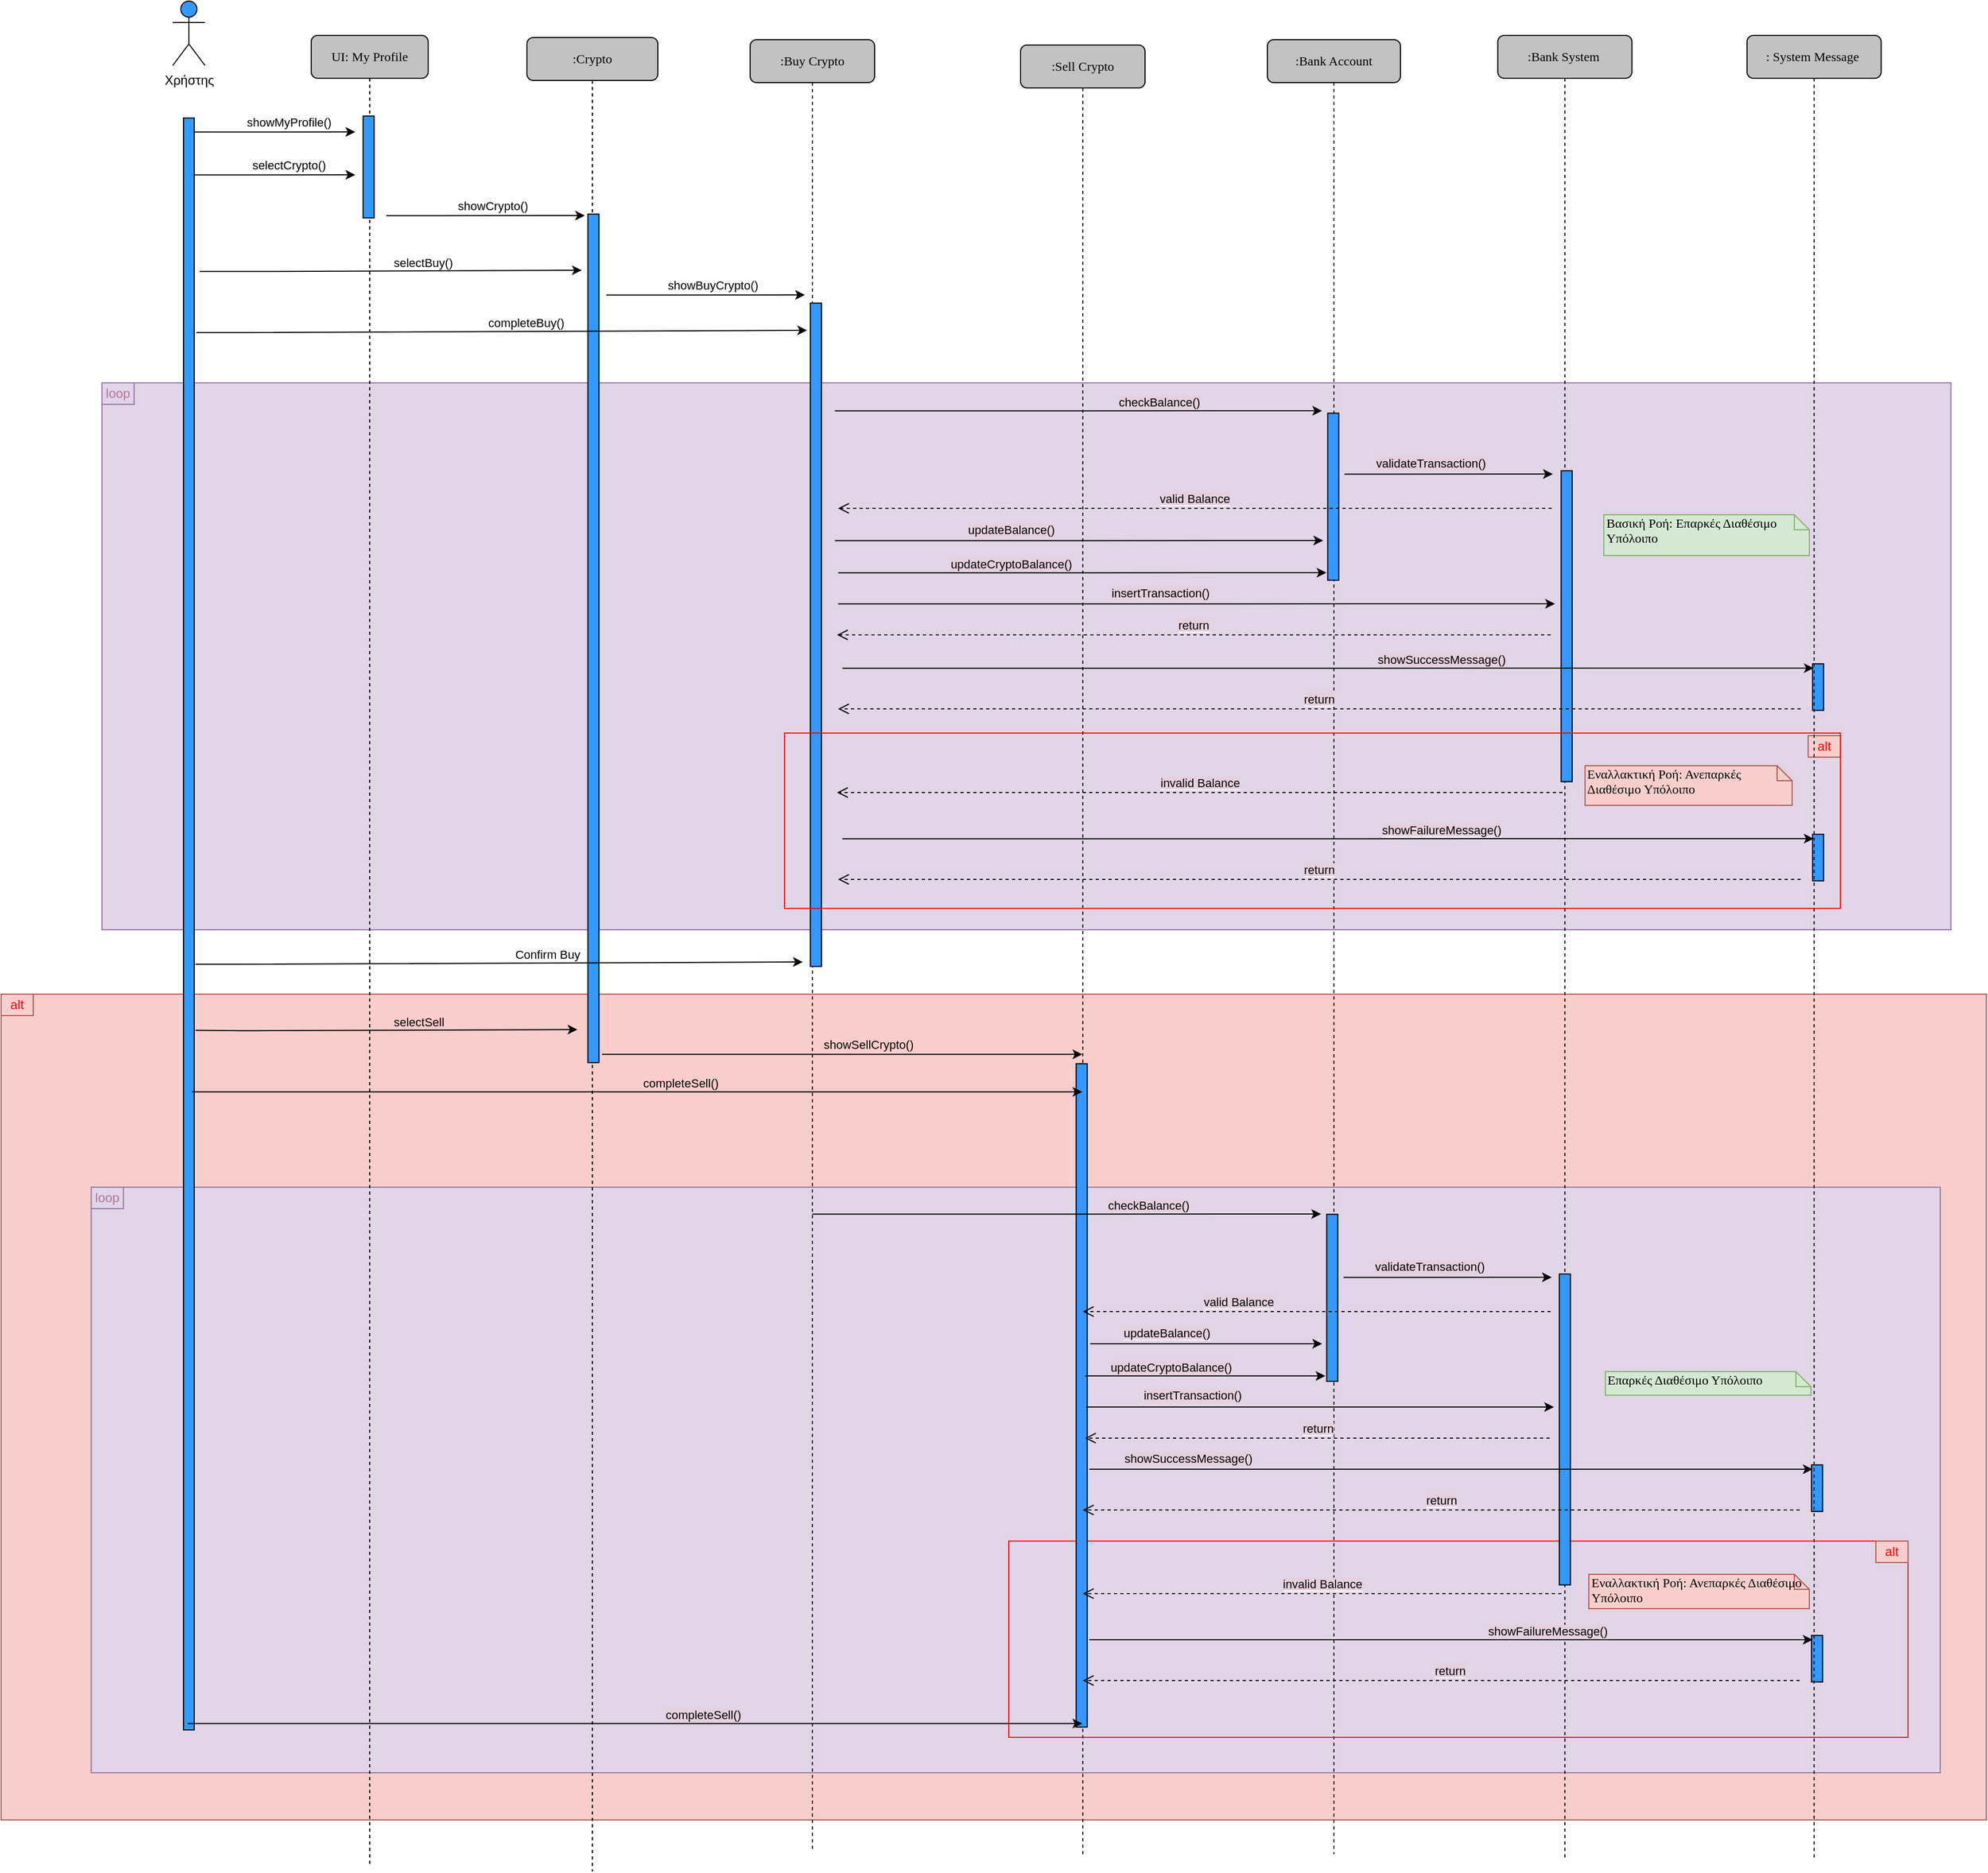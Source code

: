 <mxfile version="19.0.0" type="github"><diagram name="Page-1" id="13e1069c-82ec-6db2-03f1-153e76fe0fe0"><mxGraphModel dx="4125" dy="1453" grid="0" gridSize="10" guides="1" tooltips="1" connect="1" arrows="1" fold="1" page="0" pageScale="1" pageWidth="1100" pageHeight="850" background="none" math="0" shadow="0"><root><mxCell id="0"/><mxCell id="1" parent="0"/><mxCell id="eNuxCDJLx4wXyVxC-RoZ-26" value="" style="rounded=0;whiteSpace=wrap;html=1;shadow=0;fontFamily=Helvetica;fontSize=12;fontColor=default;strokeColor=#b85450;fillColor=#f8cecc;gradientColor=none;" vertex="1" parent="1"><mxGeometry x="-40" y="990" width="1850" height="770" as="geometry"/></mxCell><mxCell id="IzQKCPGa3qGo2pPBu95K-224" value="" style="rounded=0;whiteSpace=wrap;html=1;fillColor=none;shadow=0;strokeColor=#FF0000;" parent="1" vertex="1"><mxGeometry x="688.95" y="749" width="1023" height="151" as="geometry"/></mxCell><mxCell id="eNuxCDJLx4wXyVxC-RoZ-11" value="" style="rounded=0;whiteSpace=wrap;html=1;fillColor=#e1d5e7;shadow=0;strokeColor=#9673a6;" vertex="1" parent="1"><mxGeometry x="54" y="420" width="1723" height="510" as="geometry"/></mxCell><mxCell id="eNuxCDJLx4wXyVxC-RoZ-5" value="" style="rounded=0;whiteSpace=wrap;html=1;fillColor=#e1d5e7;shadow=0;strokeColor=#9673a6;" vertex="1" parent="1"><mxGeometry x="44" y="1170" width="1723" height="546" as="geometry"/></mxCell><mxCell id="r9DO_F_iBcvIoqcSVnVy-100" value="Χρήστης" style="shape=umlActor;verticalLabelPosition=bottom;verticalAlign=top;html=1;outlineConnect=0;fillColor=#3399FF;" parent="1" vertex="1"><mxGeometry x="120" y="64" width="30" height="60" as="geometry"/></mxCell><mxCell id="r9DO_F_iBcvIoqcSVnVy-105" value="UI: My Profile" style="shape=umlLifeline;perimeter=lifelinePerimeter;whiteSpace=wrap;html=1;container=1;collapsible=0;recursiveResize=0;outlineConnect=0;rounded=1;shadow=0;comic=0;labelBackgroundColor=none;strokeWidth=1;fontFamily=Verdana;fontSize=12;align=center;fillColor=#C2C2C2;" parent="1" vertex="1"><mxGeometry x="249" y="96" width="109" height="1708" as="geometry"/></mxCell><mxCell id="IzQKCPGa3qGo2pPBu95K-105" value="" style="endArrow=classic;html=1;rounded=0;" parent="r9DO_F_iBcvIoqcSVnVy-105" edge="1"><mxGeometry width="50" height="50" relative="1" as="geometry"><mxPoint x="70" y="168.15" as="sourcePoint"/><mxPoint x="255" y="168" as="targetPoint"/><Array as="points"><mxPoint x="118" y="168.15"/></Array></mxGeometry></mxCell><mxCell id="IzQKCPGa3qGo2pPBu95K-106" value="showCrypto()" style="edgeLabel;html=1;align=center;verticalAlign=middle;resizable=0;points=[];" parent="IzQKCPGa3qGo2pPBu95K-105" vertex="1" connectable="0"><mxGeometry x="0.136" y="2" relative="1" as="geometry"><mxPoint x="-6" y="-7" as="offset"/></mxGeometry></mxCell><mxCell id="IzQKCPGa3qGo2pPBu95K-110" value="" style="endArrow=classic;html=1;rounded=0;" parent="r9DO_F_iBcvIoqcSVnVy-105" edge="1"><mxGeometry width="50" height="50" relative="1" as="geometry"><mxPoint x="-104" y="220.15" as="sourcePoint"/><mxPoint x="252" y="219" as="targetPoint"/><Array as="points"><mxPoint x="-56" y="220.15"/></Array></mxGeometry></mxCell><mxCell id="IzQKCPGa3qGo2pPBu95K-111" value="selectBuy()" style="edgeLabel;html=1;align=center;verticalAlign=middle;resizable=0;points=[];" parent="IzQKCPGa3qGo2pPBu95K-110" vertex="1" connectable="0"><mxGeometry x="0.136" y="2" relative="1" as="geometry"><mxPoint x="6" y="-6" as="offset"/></mxGeometry></mxCell><mxCell id="xUHtidkTW_1M5ktOETjh-2" value=":Buy Crypto" style="shape=umlLifeline;perimeter=lifelinePerimeter;whiteSpace=wrap;html=1;container=1;collapsible=0;recursiveResize=0;outlineConnect=0;rounded=1;shadow=0;comic=0;labelBackgroundColor=none;strokeWidth=1;fontFamily=Verdana;fontSize=12;align=center;fillColor=#C2C2C2;" parent="1" vertex="1"><mxGeometry x="658" y="100" width="116" height="1688" as="geometry"/></mxCell><mxCell id="IzQKCPGa3qGo2pPBu95K-114" value="" style="rounded=0;whiteSpace=wrap;html=1;rotation=90;fillColor=#3399FF;" parent="xUHtidkTW_1M5ktOETjh-2" vertex="1"><mxGeometry x="-248" y="549.75" width="618.57" height="10.33" as="geometry"/></mxCell><mxCell id="xUHtidkTW_1M5ktOETjh-3" value=":Crypto" style="shape=umlLifeline;perimeter=lifelinePerimeter;whiteSpace=wrap;html=1;container=1;collapsible=0;recursiveResize=0;outlineConnect=0;rounded=1;shadow=0;comic=0;labelBackgroundColor=none;strokeWidth=1;fontFamily=Verdana;fontSize=12;align=center;fillColor=#C2C2C2;" parent="1" vertex="1"><mxGeometry x="450" y="98" width="122" height="1710" as="geometry"/></mxCell><mxCell id="IzQKCPGa3qGo2pPBu95K-109" value="" style="rounded=0;whiteSpace=wrap;html=1;rotation=90;fillColor=#3399FF;" parent="xUHtidkTW_1M5ktOETjh-3" vertex="1"><mxGeometry x="-333.62" y="555.1" width="791.23" height="10.33" as="geometry"/></mxCell><mxCell id="IzQKCPGa3qGo2pPBu95K-2" value=":Bank System&amp;nbsp;" style="shape=umlLifeline;perimeter=lifelinePerimeter;whiteSpace=wrap;html=1;container=1;collapsible=0;recursiveResize=0;outlineConnect=0;rounded=1;shadow=0;comic=0;labelBackgroundColor=none;strokeWidth=1;fontFamily=Verdana;fontSize=12;align=center;fillColor=#C2C2C2;" parent="1" vertex="1"><mxGeometry x="1354.72" y="96" width="125" height="1701" as="geometry"/></mxCell><mxCell id="IzQKCPGa3qGo2pPBu95K-122" value="" style="rounded=0;whiteSpace=wrap;html=1;rotation=90;fillColor=#3399FF;" parent="IzQKCPGa3qGo2pPBu95K-2" vertex="1"><mxGeometry x="-80.8" y="545.75" width="289.93" height="10.33" as="geometry"/></mxCell><mxCell id="IzQKCPGa3qGo2pPBu95K-96" value=":Bank Account" style="shape=umlLifeline;perimeter=lifelinePerimeter;whiteSpace=wrap;html=1;container=1;collapsible=0;recursiveResize=0;outlineConnect=0;rounded=1;shadow=0;comic=0;labelBackgroundColor=none;strokeWidth=1;fontFamily=Verdana;fontSize=12;align=center;fillColor=#C2C2C2;" parent="1" vertex="1"><mxGeometry x="1140" y="100" width="124" height="1692" as="geometry"/></mxCell><mxCell id="IzQKCPGa3qGo2pPBu95K-119" value="" style="rounded=0;whiteSpace=wrap;html=1;rotation=90;fillColor=#3399FF;" parent="IzQKCPGa3qGo2pPBu95K-96" vertex="1"><mxGeometry x="-16.47" y="421" width="155.75" height="10.33" as="geometry"/></mxCell><mxCell id="IzQKCPGa3qGo2pPBu95K-125" value="" style="rounded=0;whiteSpace=wrap;html=1;rotation=90;fillColor=#3399FF;" parent="IzQKCPGa3qGo2pPBu95K-96" vertex="1"><mxGeometry x="491.45" y="757.5" width="43.42" height="10.33" as="geometry"/></mxCell><mxCell id="IzQKCPGa3qGo2pPBu95K-124" value="&lt;span style=&quot;background-color: rgb(230, 208, 222);&quot;&gt;invalid Balance&lt;/span&gt;" style="html=1;verticalAlign=bottom;endArrow=open;dashed=1;endSize=8;rounded=0;" parent="IzQKCPGa3qGo2pPBu95K-96" edge="1"><mxGeometry relative="1" as="geometry"><mxPoint x="274.95" y="702" as="sourcePoint"/><mxPoint x="-401.05" y="702" as="targetPoint"/></mxGeometry></mxCell><mxCell id="IzQKCPGa3qGo2pPBu95K-127" value="" style="endArrow=classic;html=1;rounded=0;" parent="IzQKCPGa3qGo2pPBu95K-96" edge="1"><mxGeometry width="50" height="50" relative="1" as="geometry"><mxPoint x="-396.05" y="745.15" as="sourcePoint"/><mxPoint x="508.95" y="745" as="targetPoint"/><Array as="points"><mxPoint x="-348.05" y="745.15"/></Array></mxGeometry></mxCell><mxCell id="IzQKCPGa3qGo2pPBu95K-128" value="&lt;span style=&quot;background-color: rgb(230, 208, 222);&quot;&gt;showFailureMessage()&lt;/span&gt;" style="edgeLabel;html=1;align=center;verticalAlign=middle;resizable=0;points=[];" parent="IzQKCPGa3qGo2pPBu95K-127" vertex="1" connectable="0"><mxGeometry x="0.136" y="2" relative="1" as="geometry"><mxPoint x="44" y="-6" as="offset"/></mxGeometry></mxCell><mxCell id="IzQKCPGa3qGo2pPBu95K-129" value="&lt;span style=&quot;background-color: rgb(230, 208, 222);&quot;&gt;return&lt;/span&gt;" style="html=1;verticalAlign=bottom;endArrow=open;dashed=1;endSize=8;rounded=0;" parent="IzQKCPGa3qGo2pPBu95K-96" edge="1"><mxGeometry relative="1" as="geometry"><mxPoint x="496.95" y="783" as="sourcePoint"/><mxPoint x="-400.05" y="783" as="targetPoint"/></mxGeometry></mxCell><mxCell id="IzQKCPGa3qGo2pPBu95K-141" value="" style="rounded=0;whiteSpace=wrap;html=1;rotation=90;fillColor=#3399FF;" parent="IzQKCPGa3qGo2pPBu95K-96" vertex="1"><mxGeometry x="491.45" y="598.5" width="43.42" height="10.33" as="geometry"/></mxCell><mxCell id="IzQKCPGa3qGo2pPBu95K-142" value="" style="endArrow=classic;html=1;rounded=0;" parent="IzQKCPGa3qGo2pPBu95K-96" edge="1"><mxGeometry width="50" height="50" relative="1" as="geometry"><mxPoint x="-396.05" y="586.15" as="sourcePoint"/><mxPoint x="508.95" y="586" as="targetPoint"/><Array as="points"><mxPoint x="-348.05" y="586.15"/></Array></mxGeometry></mxCell><mxCell id="IzQKCPGa3qGo2pPBu95K-143" value="showSuccessMessage()" style="edgeLabel;html=1;align=center;verticalAlign=middle;resizable=0;points=[];labelBackgroundColor=#E6D0DE;" parent="IzQKCPGa3qGo2pPBu95K-142" vertex="1" connectable="0"><mxGeometry x="0.136" y="2" relative="1" as="geometry"><mxPoint x="44" y="-6" as="offset"/></mxGeometry></mxCell><mxCell id="IzQKCPGa3qGo2pPBu95K-144" value="&lt;span style=&quot;background-color: rgb(230, 208, 222);&quot;&gt;return&lt;/span&gt;" style="html=1;verticalAlign=bottom;endArrow=open;dashed=1;endSize=8;rounded=0;" parent="IzQKCPGa3qGo2pPBu95K-96" edge="1"><mxGeometry relative="1" as="geometry"><mxPoint x="496.95" y="624" as="sourcePoint"/><mxPoint x="-400.05" y="624" as="targetPoint"/></mxGeometry></mxCell><mxCell id="IzQKCPGa3qGo2pPBu95K-226" value="" style="rounded=0;whiteSpace=wrap;html=1;fillColor=none;shadow=0;strokeColor=#FF0000;" parent="IzQKCPGa3qGo2pPBu95K-96" vertex="1"><mxGeometry x="-241" y="1400" width="838" height="183" as="geometry"/></mxCell><mxCell id="IzQKCPGa3qGo2pPBu95K-230" value="&lt;font color=&quot;#ff0000&quot;&gt;alt&lt;/font&gt;" style="rounded=0;whiteSpace=wrap;html=1;shadow=0;fillColor=#f8cecc;strokeColor=#b85450;" parent="IzQKCPGa3qGo2pPBu95K-96" vertex="1"><mxGeometry x="567" y="1400" width="30" height="20" as="geometry"/></mxCell><mxCell id="IzQKCPGa3qGo2pPBu95K-248" value="Επαρκές Διαθέσιμο Υπόλοιπο" style="shape=note;whiteSpace=wrap;html=1;size=14;verticalAlign=top;align=left;spacingTop=-6;rounded=0;shadow=0;comic=0;labelBackgroundColor=none;strokeWidth=1;fontFamily=Verdana;fontSize=12;fillColor=#d5e8d4;strokeColor=#82b366;" parent="IzQKCPGa3qGo2pPBu95K-96" vertex="1"><mxGeometry x="315" y="1242" width="191.5" height="22" as="geometry"/></mxCell><mxCell id="IzQKCPGa3qGo2pPBu95K-97" value=":Sell Crypto" style="shape=umlLifeline;perimeter=lifelinePerimeter;whiteSpace=wrap;html=1;container=1;collapsible=0;recursiveResize=0;outlineConnect=0;rounded=1;shadow=0;comic=0;labelBackgroundColor=none;strokeWidth=1;fontFamily=Verdana;fontSize=12;align=center;fillColor=#C2C2C2;" parent="1" vertex="1"><mxGeometry x="910" y="105" width="116" height="1689" as="geometry"/></mxCell><mxCell id="IzQKCPGa3qGo2pPBu95K-185" value="" style="rounded=0;whiteSpace=wrap;html=1;rotation=90;fillColor=#3399FF;" parent="IzQKCPGa3qGo2pPBu95K-97" vertex="1"><mxGeometry x="-252.32" y="1254.0" width="618.57" height="10.33" as="geometry"/></mxCell><mxCell id="IzQKCPGa3qGo2pPBu95K-98" value="" style="rounded=0;whiteSpace=wrap;html=1;rotation=90;fillColor=#3399FF;" parent="1" vertex="1"><mxGeometry x="-616.52" y="919.57" width="1503.04" height="10" as="geometry"/></mxCell><mxCell id="IzQKCPGa3qGo2pPBu95K-99" value="" style="rounded=0;whiteSpace=wrap;html=1;rotation=90;fillColor=#3399FF;" parent="1" vertex="1"><mxGeometry x="254.99" y="213.54" width="95.03" height="10.33" as="geometry"/></mxCell><mxCell id="IzQKCPGa3qGo2pPBu95K-102" value="" style="endArrow=classic;html=1;rounded=0;" parent="1" edge="1"><mxGeometry width="50" height="50" relative="1" as="geometry"><mxPoint x="140" y="186.15" as="sourcePoint"/><mxPoint x="290" y="186" as="targetPoint"/><Array as="points"><mxPoint x="188" y="186.15"/></Array></mxGeometry></mxCell><mxCell id="IzQKCPGa3qGo2pPBu95K-103" value="showMyProfile()" style="edgeLabel;html=1;align=center;verticalAlign=middle;resizable=0;points=[];" parent="IzQKCPGa3qGo2pPBu95K-102" vertex="1" connectable="0"><mxGeometry x="0.136" y="2" relative="1" as="geometry"><mxPoint x="3" y="-7" as="offset"/></mxGeometry></mxCell><mxCell id="IzQKCPGa3qGo2pPBu95K-107" value="" style="endArrow=classic;html=1;rounded=0;" parent="1" edge="1"><mxGeometry width="50" height="50" relative="1" as="geometry"><mxPoint x="140" y="226.15" as="sourcePoint"/><mxPoint x="290" y="226" as="targetPoint"/><Array as="points"><mxPoint x="188" y="226.15"/></Array></mxGeometry></mxCell><mxCell id="IzQKCPGa3qGo2pPBu95K-108" value="selectCrypto()" style="edgeLabel;html=1;align=center;verticalAlign=middle;resizable=0;points=[];" parent="IzQKCPGa3qGo2pPBu95K-107" vertex="1" connectable="0"><mxGeometry x="0.136" y="2" relative="1" as="geometry"><mxPoint x="3" y="-7" as="offset"/></mxGeometry></mxCell><mxCell id="IzQKCPGa3qGo2pPBu95K-112" value="" style="endArrow=classic;html=1;rounded=0;" parent="1" edge="1"><mxGeometry width="50" height="50" relative="1" as="geometry"><mxPoint x="524" y="338.15" as="sourcePoint"/><mxPoint x="709" y="338" as="targetPoint"/><Array as="points"><mxPoint x="572" y="338.15"/></Array></mxGeometry></mxCell><mxCell id="IzQKCPGa3qGo2pPBu95K-113" value="showBuyCrypto()" style="edgeLabel;html=1;align=center;verticalAlign=middle;resizable=0;points=[];" parent="IzQKCPGa3qGo2pPBu95K-112" vertex="1" connectable="0"><mxGeometry x="0.136" y="2" relative="1" as="geometry"><mxPoint x="-6" y="-7" as="offset"/></mxGeometry></mxCell><mxCell id="IzQKCPGa3qGo2pPBu95K-115" value="" style="endArrow=classic;html=1;rounded=0;" parent="1" edge="1"><mxGeometry width="50" height="50" relative="1" as="geometry"><mxPoint x="142" y="373.15" as="sourcePoint"/><mxPoint x="711" y="371" as="targetPoint"/><Array as="points"><mxPoint x="190" y="373.15"/></Array></mxGeometry></mxCell><mxCell id="IzQKCPGa3qGo2pPBu95K-116" value="completeBuy()" style="edgeLabel;html=1;align=center;verticalAlign=middle;resizable=0;points=[];labelBackgroundColor=none;" parent="IzQKCPGa3qGo2pPBu95K-115" vertex="1" connectable="0"><mxGeometry x="0.136" y="2" relative="1" as="geometry"><mxPoint x="-16" y="-6" as="offset"/></mxGeometry></mxCell><mxCell id="IzQKCPGa3qGo2pPBu95K-117" value="" style="endArrow=classic;html=1;rounded=0;" parent="1" edge="1"><mxGeometry width="50" height="50" relative="1" as="geometry"><mxPoint x="736.95" y="446.15" as="sourcePoint"/><mxPoint x="1190.95" y="446" as="targetPoint"/><Array as="points"><mxPoint x="784.95" y="446.15"/></Array></mxGeometry></mxCell><mxCell id="IzQKCPGa3qGo2pPBu95K-118" value="checkBalance()" style="edgeLabel;html=1;align=center;verticalAlign=middle;resizable=0;points=[];labelBackgroundColor=#E6D0DE;" parent="IzQKCPGa3qGo2pPBu95K-117" vertex="1" connectable="0"><mxGeometry x="0.136" y="2" relative="1" as="geometry"><mxPoint x="44" y="-6" as="offset"/></mxGeometry></mxCell><mxCell id="IzQKCPGa3qGo2pPBu95K-123" value="&lt;span style=&quot;background-color: rgb(230, 208, 222);&quot;&gt;valid Balance&lt;/span&gt;" style="html=1;verticalAlign=bottom;endArrow=open;dashed=1;endSize=8;rounded=0;" parent="1" edge="1"><mxGeometry relative="1" as="geometry"><mxPoint x="1404.95" y="537" as="sourcePoint"/><mxPoint x="739.95" y="537.0" as="targetPoint"/></mxGeometry></mxCell><mxCell id="IzQKCPGa3qGo2pPBu95K-132" value="" style="endArrow=classic;html=1;rounded=0;" parent="1" edge="1"><mxGeometry width="50" height="50" relative="1" as="geometry"><mxPoint x="1211.88" y="505.15" as="sourcePoint"/><mxPoint x="1405.95" y="505" as="targetPoint"/><Array as="points"><mxPoint x="1259.88" y="505.15"/></Array></mxGeometry></mxCell><mxCell id="IzQKCPGa3qGo2pPBu95K-133" value="validateTransaction()" style="edgeLabel;html=1;align=center;verticalAlign=middle;resizable=0;points=[];labelBackgroundColor=#E6D0DE;" parent="IzQKCPGa3qGo2pPBu95K-132" vertex="1" connectable="0"><mxGeometry x="0.136" y="2" relative="1" as="geometry"><mxPoint x="-30" y="-8" as="offset"/></mxGeometry></mxCell><mxCell id="IzQKCPGa3qGo2pPBu95K-134" value="" style="endArrow=classic;html=1;rounded=0;" parent="1" edge="1"><mxGeometry width="50" height="50" relative="1" as="geometry"><mxPoint x="736.95" y="567.15" as="sourcePoint"/><mxPoint x="1191.95" y="567" as="targetPoint"/><Array as="points"><mxPoint x="784.95" y="567.15"/></Array></mxGeometry></mxCell><mxCell id="IzQKCPGa3qGo2pPBu95K-135" value="updateBalance()" style="edgeLabel;html=1;align=center;verticalAlign=middle;resizable=0;points=[];labelBackgroundColor=#E6D0DE;" parent="IzQKCPGa3qGo2pPBu95K-134" vertex="1" connectable="0"><mxGeometry x="0.136" y="2" relative="1" as="geometry"><mxPoint x="-95" y="-8" as="offset"/></mxGeometry></mxCell><mxCell id="IzQKCPGa3qGo2pPBu95K-136" value="" style="endArrow=classic;html=1;rounded=0;" parent="1" edge="1"><mxGeometry width="50" height="50" relative="1" as="geometry"><mxPoint x="739.95" y="597.15" as="sourcePoint"/><mxPoint x="1194.95" y="597" as="targetPoint"/><Array as="points"><mxPoint x="787.95" y="597.15"/></Array></mxGeometry></mxCell><mxCell id="IzQKCPGa3qGo2pPBu95K-137" value="updateCryptoBalance()" style="edgeLabel;html=1;align=center;verticalAlign=middle;resizable=0;points=[];labelBackgroundColor=#E6D0DE;" parent="IzQKCPGa3qGo2pPBu95K-136" vertex="1" connectable="0"><mxGeometry x="0.136" y="2" relative="1" as="geometry"><mxPoint x="-98" y="-6" as="offset"/></mxGeometry></mxCell><mxCell id="IzQKCPGa3qGo2pPBu95K-138" value="" style="endArrow=classic;html=1;rounded=0;" parent="1" edge="1"><mxGeometry width="50" height="50" relative="1" as="geometry"><mxPoint x="739.95" y="626.15" as="sourcePoint"/><mxPoint x="1407.95" y="626" as="targetPoint"/><Array as="points"><mxPoint x="787.95" y="626.15"/></Array></mxGeometry></mxCell><mxCell id="IzQKCPGa3qGo2pPBu95K-139" value="insertTransaction()" style="edgeLabel;html=1;align=center;verticalAlign=middle;resizable=0;points=[];labelBackgroundColor=#E6D0DE;" parent="IzQKCPGa3qGo2pPBu95K-138" vertex="1" connectable="0"><mxGeometry x="0.136" y="2" relative="1" as="geometry"><mxPoint x="-80" y="-8" as="offset"/></mxGeometry></mxCell><mxCell id="IzQKCPGa3qGo2pPBu95K-140" value="&lt;span style=&quot;background-color: rgb(230, 208, 222);&quot;&gt;return&lt;/span&gt;" style="html=1;verticalAlign=bottom;endArrow=open;dashed=1;endSize=8;rounded=0;" parent="1" edge="1"><mxGeometry relative="1" as="geometry"><mxPoint x="1403.95" y="655.0" as="sourcePoint"/><mxPoint x="738.95" y="655.0" as="targetPoint"/></mxGeometry></mxCell><mxCell id="IzQKCPGa3qGo2pPBu95K-130" value="" style="endArrow=classic;html=1;rounded=0;exitX=0.525;exitY=-0.112;exitDx=0;exitDy=0;exitPerimeter=0;" parent="1" edge="1" source="IzQKCPGa3qGo2pPBu95K-98"><mxGeometry width="50" height="50" relative="1" as="geometry"><mxPoint x="125" y="960" as="sourcePoint"/><mxPoint x="707" y="960" as="targetPoint"/><Array as="points"><mxPoint x="186" y="962.15"/></Array></mxGeometry></mxCell><mxCell id="IzQKCPGa3qGo2pPBu95K-131" value="Confirm Buy" style="edgeLabel;html=1;align=center;verticalAlign=middle;resizable=0;points=[];" parent="IzQKCPGa3qGo2pPBu95K-130" vertex="1" connectable="0"><mxGeometry x="0.136" y="2" relative="1" as="geometry"><mxPoint x="6" y="-6" as="offset"/></mxGeometry></mxCell><mxCell id="IzQKCPGa3qGo2pPBu95K-183" value="" style="endArrow=classic;html=1;rounded=0;exitX=0.566;exitY=-0.112;exitDx=0;exitDy=0;exitPerimeter=0;" parent="1" edge="1" source="IzQKCPGa3qGo2pPBu95K-98"><mxGeometry width="50" height="50" relative="1" as="geometry"><mxPoint x="141" y="1024.15" as="sourcePoint"/><mxPoint x="497" y="1023" as="targetPoint"/><Array as="points"><mxPoint x="189" y="1024.15"/></Array></mxGeometry></mxCell><mxCell id="IzQKCPGa3qGo2pPBu95K-184" value="selectSell" style="edgeLabel;html=1;align=center;verticalAlign=middle;resizable=0;points=[];labelBackgroundColor=#FFCCCC;" parent="IzQKCPGa3qGo2pPBu95K-183" vertex="1" connectable="0"><mxGeometry x="0.136" y="2" relative="1" as="geometry"><mxPoint x="6" y="-6" as="offset"/></mxGeometry></mxCell><mxCell id="IzQKCPGa3qGo2pPBu95K-186" value="" style="rounded=0;whiteSpace=wrap;html=1;rotation=90;fillColor=#3399FF;" parent="1" vertex="1"><mxGeometry x="1272.25" y="1390.75" width="289.93" height="10.33" as="geometry"/></mxCell><mxCell id="IzQKCPGa3qGo2pPBu95K-187" value="" style="rounded=0;whiteSpace=wrap;html=1;rotation=90;fillColor=#3399FF;" parent="1" vertex="1"><mxGeometry x="1122.58" y="1268" width="155.75" height="10.33" as="geometry"/></mxCell><mxCell id="IzQKCPGa3qGo2pPBu95K-188" value="" style="rounded=0;whiteSpace=wrap;html=1;rotation=90;fillColor=#3399FF;" parent="1" vertex="1"><mxGeometry x="1630.5" y="1604.5" width="43.42" height="10.33" as="geometry"/></mxCell><mxCell id="IzQKCPGa3qGo2pPBu95K-189" value="&lt;span style=&quot;background-color: rgb(230, 208, 222);&quot;&gt;invalid Balance&lt;/span&gt;" style="html=1;verticalAlign=bottom;endArrow=open;dashed=1;endSize=8;rounded=0;" parent="1" target="IzQKCPGa3qGo2pPBu95K-97" edge="1"><mxGeometry relative="1" as="geometry"><mxPoint x="1414.0" y="1549" as="sourcePoint"/><mxPoint x="991" y="1552" as="targetPoint"/></mxGeometry></mxCell><mxCell id="IzQKCPGa3qGo2pPBu95K-190" value="" style="endArrow=classic;html=1;rounded=0;" parent="1" edge="1"><mxGeometry width="50" height="50" relative="1" as="geometry"><mxPoint x="974" y="1592" as="sourcePoint"/><mxPoint x="1648" y="1592" as="targetPoint"/><Array as="points"><mxPoint x="1081" y="1592"/></Array></mxGeometry></mxCell><mxCell id="IzQKCPGa3qGo2pPBu95K-191" value="showFailureMessage()" style="edgeLabel;html=1;align=center;verticalAlign=middle;resizable=0;points=[];labelBackgroundColor=#E6D0DE;" parent="IzQKCPGa3qGo2pPBu95K-190" vertex="1" connectable="0"><mxGeometry x="0.136" y="2" relative="1" as="geometry"><mxPoint x="44" y="-6" as="offset"/></mxGeometry></mxCell><mxCell id="IzQKCPGa3qGo2pPBu95K-192" value="&lt;span style=&quot;background-color: rgb(230, 208, 222);&quot;&gt;return&lt;/span&gt;" style="html=1;verticalAlign=bottom;endArrow=open;dashed=1;endSize=8;rounded=0;" parent="1" target="IzQKCPGa3qGo2pPBu95K-97" edge="1"><mxGeometry x="-0.024" relative="1" as="geometry"><mxPoint x="1636" y="1630" as="sourcePoint"/><mxPoint x="739" y="1630" as="targetPoint"/><mxPoint as="offset"/></mxGeometry></mxCell><mxCell id="IzQKCPGa3qGo2pPBu95K-193" value="" style="rounded=0;whiteSpace=wrap;html=1;rotation=90;fillColor=#3399FF;" parent="1" vertex="1"><mxGeometry x="1630.5" y="1445.5" width="43.42" height="10.33" as="geometry"/></mxCell><mxCell id="IzQKCPGa3qGo2pPBu95K-194" value="" style="endArrow=classic;html=1;rounded=0;" parent="1" edge="1"><mxGeometry width="50" height="50" relative="1" as="geometry"><mxPoint x="974" y="1433" as="sourcePoint"/><mxPoint x="1648" y="1433" as="targetPoint"/><Array as="points"/></mxGeometry></mxCell><mxCell id="IzQKCPGa3qGo2pPBu95K-195" value="showSuccessMessage()" style="edgeLabel;html=1;align=center;verticalAlign=middle;resizable=0;points=[];labelBackgroundColor=#E6D0DE;" parent="IzQKCPGa3qGo2pPBu95K-194" vertex="1" connectable="0"><mxGeometry x="0.136" y="2" relative="1" as="geometry"><mxPoint x="-291" y="-8" as="offset"/></mxGeometry></mxCell><mxCell id="IzQKCPGa3qGo2pPBu95K-196" value="&lt;span style=&quot;background-color: rgb(230, 208, 222);&quot;&gt;return&lt;/span&gt;" style="html=1;verticalAlign=bottom;endArrow=open;dashed=1;endSize=8;rounded=0;" parent="1" target="IzQKCPGa3qGo2pPBu95K-97" edge="1"><mxGeometry relative="1" as="geometry"><mxPoint x="1636" y="1471" as="sourcePoint"/><mxPoint x="739" y="1471" as="targetPoint"/></mxGeometry></mxCell><mxCell id="IzQKCPGa3qGo2pPBu95K-197" value="" style="endArrow=classic;html=1;rounded=0;" parent="1" target="IzQKCPGa3qGo2pPBu95K-97" edge="1"><mxGeometry width="50" height="50" relative="1" as="geometry"><mxPoint x="520" y="1046.15" as="sourcePoint"/><mxPoint x="705" y="1046" as="targetPoint"/><Array as="points"><mxPoint x="568" y="1046.15"/></Array></mxGeometry></mxCell><mxCell id="IzQKCPGa3qGo2pPBu95K-198" value="showSellCrypto()" style="edgeLabel;html=1;align=center;verticalAlign=middle;resizable=0;points=[];labelBackgroundColor=#FFCCCC;" parent="IzQKCPGa3qGo2pPBu95K-197" vertex="1" connectable="0"><mxGeometry x="0.136" y="2" relative="1" as="geometry"><mxPoint x="-6" y="-7" as="offset"/></mxGeometry></mxCell><mxCell id="IzQKCPGa3qGo2pPBu95K-199" value="" style="endArrow=classic;html=1;rounded=0;" parent="1" target="IzQKCPGa3qGo2pPBu95K-97" edge="1"><mxGeometry width="50" height="50" relative="1" as="geometry"><mxPoint x="138" y="1081.15" as="sourcePoint"/><mxPoint x="707" y="1079" as="targetPoint"/><Array as="points"><mxPoint x="186" y="1081.15"/></Array></mxGeometry></mxCell><mxCell id="IzQKCPGa3qGo2pPBu95K-200" value="completeSell()" style="edgeLabel;html=1;align=center;verticalAlign=middle;resizable=0;points=[];labelBackgroundColor=#FFCCCC;" parent="IzQKCPGa3qGo2pPBu95K-199" vertex="1" connectable="0"><mxGeometry x="0.136" y="2" relative="1" as="geometry"><mxPoint x="-16" y="-6" as="offset"/></mxGeometry></mxCell><mxCell id="IzQKCPGa3qGo2pPBu95K-201" value="" style="endArrow=classic;html=1;rounded=0;" parent="1" source="xUHtidkTW_1M5ktOETjh-2" edge="1"><mxGeometry width="50" height="50" relative="1" as="geometry"><mxPoint x="736" y="1195.15" as="sourcePoint"/><mxPoint x="1190" y="1195" as="targetPoint"/><Array as="points"><mxPoint x="784" y="1195.15"/></Array></mxGeometry></mxCell><mxCell id="IzQKCPGa3qGo2pPBu95K-202" value="checkBalance()" style="edgeLabel;html=1;align=center;verticalAlign=middle;resizable=0;points=[];labelBackgroundColor=#E6D0DE;" parent="IzQKCPGa3qGo2pPBu95K-201" vertex="1" connectable="0"><mxGeometry x="0.136" y="2" relative="1" as="geometry"><mxPoint x="44" y="-6" as="offset"/></mxGeometry></mxCell><mxCell id="IzQKCPGa3qGo2pPBu95K-203" value="&lt;span style=&quot;background-color: rgb(230, 208, 222);&quot;&gt;valid Balance&lt;/span&gt;" style="html=1;verticalAlign=bottom;endArrow=open;dashed=1;endSize=8;rounded=0;" parent="1" target="IzQKCPGa3qGo2pPBu95K-97" edge="1"><mxGeometry x="0.338" relative="1" as="geometry"><mxPoint x="1404.0" y="1286" as="sourcePoint"/><mxPoint x="739" y="1286" as="targetPoint"/><mxPoint as="offset"/></mxGeometry></mxCell><mxCell id="IzQKCPGa3qGo2pPBu95K-204" value="" style="endArrow=classic;html=1;rounded=0;" parent="1" edge="1"><mxGeometry width="50" height="50" relative="1" as="geometry"><mxPoint x="1210.93" y="1254.15" as="sourcePoint"/><mxPoint x="1405" y="1254" as="targetPoint"/><Array as="points"><mxPoint x="1258.93" y="1254.15"/></Array></mxGeometry></mxCell><mxCell id="IzQKCPGa3qGo2pPBu95K-205" value="validateTransaction()" style="edgeLabel;html=1;align=center;verticalAlign=middle;resizable=0;points=[];labelBackgroundColor=#E6D0DE;" parent="IzQKCPGa3qGo2pPBu95K-204" vertex="1" connectable="0"><mxGeometry x="0.136" y="2" relative="1" as="geometry"><mxPoint x="-30" y="-8" as="offset"/></mxGeometry></mxCell><mxCell id="IzQKCPGa3qGo2pPBu95K-206" value="" style="endArrow=classic;html=1;rounded=0;" parent="1" edge="1"><mxGeometry width="50" height="50" relative="1" as="geometry"><mxPoint x="975" y="1316" as="sourcePoint"/><mxPoint x="1191.0" y="1316" as="targetPoint"/><Array as="points"/></mxGeometry></mxCell><mxCell id="IzQKCPGa3qGo2pPBu95K-207" value="&lt;span style=&quot;background-color: rgb(230, 208, 222);&quot;&gt;updateBalance()&lt;/span&gt;" style="edgeLabel;html=1;align=center;verticalAlign=middle;resizable=0;points=[];" parent="IzQKCPGa3qGo2pPBu95K-206" vertex="1" connectable="0"><mxGeometry x="0.136" y="2" relative="1" as="geometry"><mxPoint x="-52" y="-8" as="offset"/></mxGeometry></mxCell><mxCell id="IzQKCPGa3qGo2pPBu95K-208" value="" style="endArrow=classic;html=1;rounded=0;" parent="1" edge="1"><mxGeometry width="50" height="50" relative="1" as="geometry"><mxPoint x="970" y="1346" as="sourcePoint"/><mxPoint x="1194.0" y="1346" as="targetPoint"/><Array as="points"><mxPoint x="1022" y="1346"/></Array></mxGeometry></mxCell><mxCell id="IzQKCPGa3qGo2pPBu95K-209" value="updateCryptoBalance()" style="edgeLabel;html=1;align=center;verticalAlign=middle;resizable=0;points=[];labelBackgroundColor=#E6D0DE;" parent="IzQKCPGa3qGo2pPBu95K-208" vertex="1" connectable="0"><mxGeometry x="0.136" y="2" relative="1" as="geometry"><mxPoint x="-47" y="-6" as="offset"/></mxGeometry></mxCell><mxCell id="IzQKCPGa3qGo2pPBu95K-210" value="" style="endArrow=classic;html=1;rounded=0;" parent="1" edge="1"><mxGeometry width="50" height="50" relative="1" as="geometry"><mxPoint x="971" y="1375" as="sourcePoint"/><mxPoint x="1407" y="1375" as="targetPoint"/><Array as="points"/></mxGeometry></mxCell><mxCell id="IzQKCPGa3qGo2pPBu95K-211" value="insertTransaction()" style="edgeLabel;html=1;align=center;verticalAlign=middle;resizable=0;points=[];labelBackgroundColor=#E6D0DE;" parent="IzQKCPGa3qGo2pPBu95K-210" vertex="1" connectable="0"><mxGeometry x="0.136" y="2" relative="1" as="geometry"><mxPoint x="-149" y="-9" as="offset"/></mxGeometry></mxCell><mxCell id="IzQKCPGa3qGo2pPBu95K-212" value="&lt;span style=&quot;background-color: rgb(230, 208, 222);&quot;&gt;return&lt;/span&gt;" style="html=1;verticalAlign=bottom;endArrow=open;dashed=1;endSize=8;rounded=0;" parent="1" edge="1"><mxGeometry relative="1" as="geometry"><mxPoint x="1403" y="1404" as="sourcePoint"/><mxPoint x="970" y="1404" as="targetPoint"/></mxGeometry></mxCell><mxCell id="IzQKCPGa3qGo2pPBu95K-215" value="" style="endArrow=classic;html=1;rounded=0;" parent="1" target="IzQKCPGa3qGo2pPBu95K-97" edge="1"><mxGeometry width="50" height="50" relative="1" as="geometry"><mxPoint x="134" y="1670.15" as="sourcePoint"/><mxPoint x="703" y="1668" as="targetPoint"/><Array as="points"><mxPoint x="182" y="1670.15"/></Array></mxGeometry></mxCell><mxCell id="IzQKCPGa3qGo2pPBu95K-216" value="completeSell()" style="edgeLabel;html=1;align=center;verticalAlign=middle;resizable=0;points=[];labelBackgroundColor=#E6D0DE;" parent="IzQKCPGa3qGo2pPBu95K-215" vertex="1" connectable="0"><mxGeometry x="0.136" y="2" relative="1" as="geometry"><mxPoint x="6" y="-6" as="offset"/></mxGeometry></mxCell><mxCell id="IzQKCPGa3qGo2pPBu95K-228" value="&lt;font color=&quot;#ff0000&quot;&gt;alt&lt;/font&gt;" style="rounded=0;whiteSpace=wrap;html=1;shadow=0;fillColor=#f8cecc;strokeColor=#b85450;" parent="1" vertex="1"><mxGeometry x="1643.92" y="749" width="30" height="20" as="geometry"/></mxCell><mxCell id="IzQKCPGa3qGo2pPBu95K-246" value="Βασική Ροή: Επαρκές Διαθέσιμο Υπόλοιπο" style="shape=note;whiteSpace=wrap;html=1;size=14;verticalAlign=top;align=left;spacingTop=-6;rounded=0;shadow=0;comic=0;labelBackgroundColor=none;strokeWidth=1;fontFamily=Verdana;fontSize=12;fillColor=#d5e8d4;strokeColor=#82b366;" parent="1" vertex="1"><mxGeometry x="1453.5" y="543" width="191.5" height="38" as="geometry"/></mxCell><mxCell id="IzQKCPGa3qGo2pPBu95K-247" value="Εναλλακτική Ροή: Ανεπαρκές Διαθέσιμο Υπόλοιπο" style="shape=note;whiteSpace=wrap;html=1;size=14;verticalAlign=top;align=left;spacingTop=-6;rounded=0;shadow=0;comic=0;labelBackgroundColor=none;strokeWidth=1;fontFamily=Verdana;fontSize=12;fillColor=#f8cecc;strokeColor=#b85450;" parent="1" vertex="1"><mxGeometry x="1436" y="777" width="193" height="37" as="geometry"/></mxCell><mxCell id="IzQKCPGa3qGo2pPBu95K-249" value="Εναλλακτική Ροή: Ανεπαρκές Διαθέσιμο Υπόλοιπο" style="shape=note;whiteSpace=wrap;html=1;size=14;verticalAlign=top;align=left;spacingTop=-6;rounded=0;shadow=0;comic=0;labelBackgroundColor=none;strokeWidth=1;fontFamily=Verdana;fontSize=12;fillColor=#f8cecc;strokeColor=#b85450;" parent="1" vertex="1"><mxGeometry x="1439.5" y="1531" width="205.5" height="32" as="geometry"/></mxCell><mxCell id="eNuxCDJLx4wXyVxC-RoZ-10" value="&lt;font color=&quot;#b5739d&quot;&gt;loop&lt;/font&gt;" style="rounded=0;whiteSpace=wrap;html=1;shadow=0;fillColor=#e1d5e7;strokeColor=#9673a6;" vertex="1" parent="1"><mxGeometry x="44" y="1170" width="30" height="20" as="geometry"/></mxCell><mxCell id="eNuxCDJLx4wXyVxC-RoZ-12" value="" style="rounded=0;whiteSpace=wrap;html=1;fillColor=none;shadow=0;strokeColor=#FF0000;" vertex="1" parent="1"><mxGeometry x="690" y="746.57" width="983.92" height="163.43" as="geometry"/></mxCell><mxCell id="eNuxCDJLx4wXyVxC-RoZ-13" value="&lt;font color=&quot;#b5739d&quot;&gt;loop&lt;/font&gt;" style="rounded=0;whiteSpace=wrap;html=1;shadow=0;fillColor=#e1d5e7;strokeColor=#9673a6;" vertex="1" parent="1"><mxGeometry x="54" y="420" width="30" height="20" as="geometry"/></mxCell><mxCell id="eNuxCDJLx4wXyVxC-RoZ-24" value=": System Message&amp;nbsp;" style="shape=umlLifeline;perimeter=lifelinePerimeter;whiteSpace=wrap;html=1;container=1;collapsible=0;recursiveResize=0;outlineConnect=0;rounded=1;shadow=0;comic=0;labelBackgroundColor=none;strokeWidth=1;fontFamily=Verdana;fontSize=12;align=center;fillColor=#C2C2C2;" vertex="1" parent="1"><mxGeometry x="1586.95" y="96" width="125" height="1701" as="geometry"/></mxCell><mxCell id="eNuxCDJLx4wXyVxC-RoZ-27" value="&lt;font color=&quot;#ff0000&quot;&gt;alt&lt;/font&gt;" style="rounded=0;whiteSpace=wrap;html=1;shadow=0;fillColor=#f8cecc;strokeColor=#b85450;" vertex="1" parent="1"><mxGeometry x="-40" y="990" width="30" height="20" as="geometry"/></mxCell></root></mxGraphModel></diagram></mxfile>